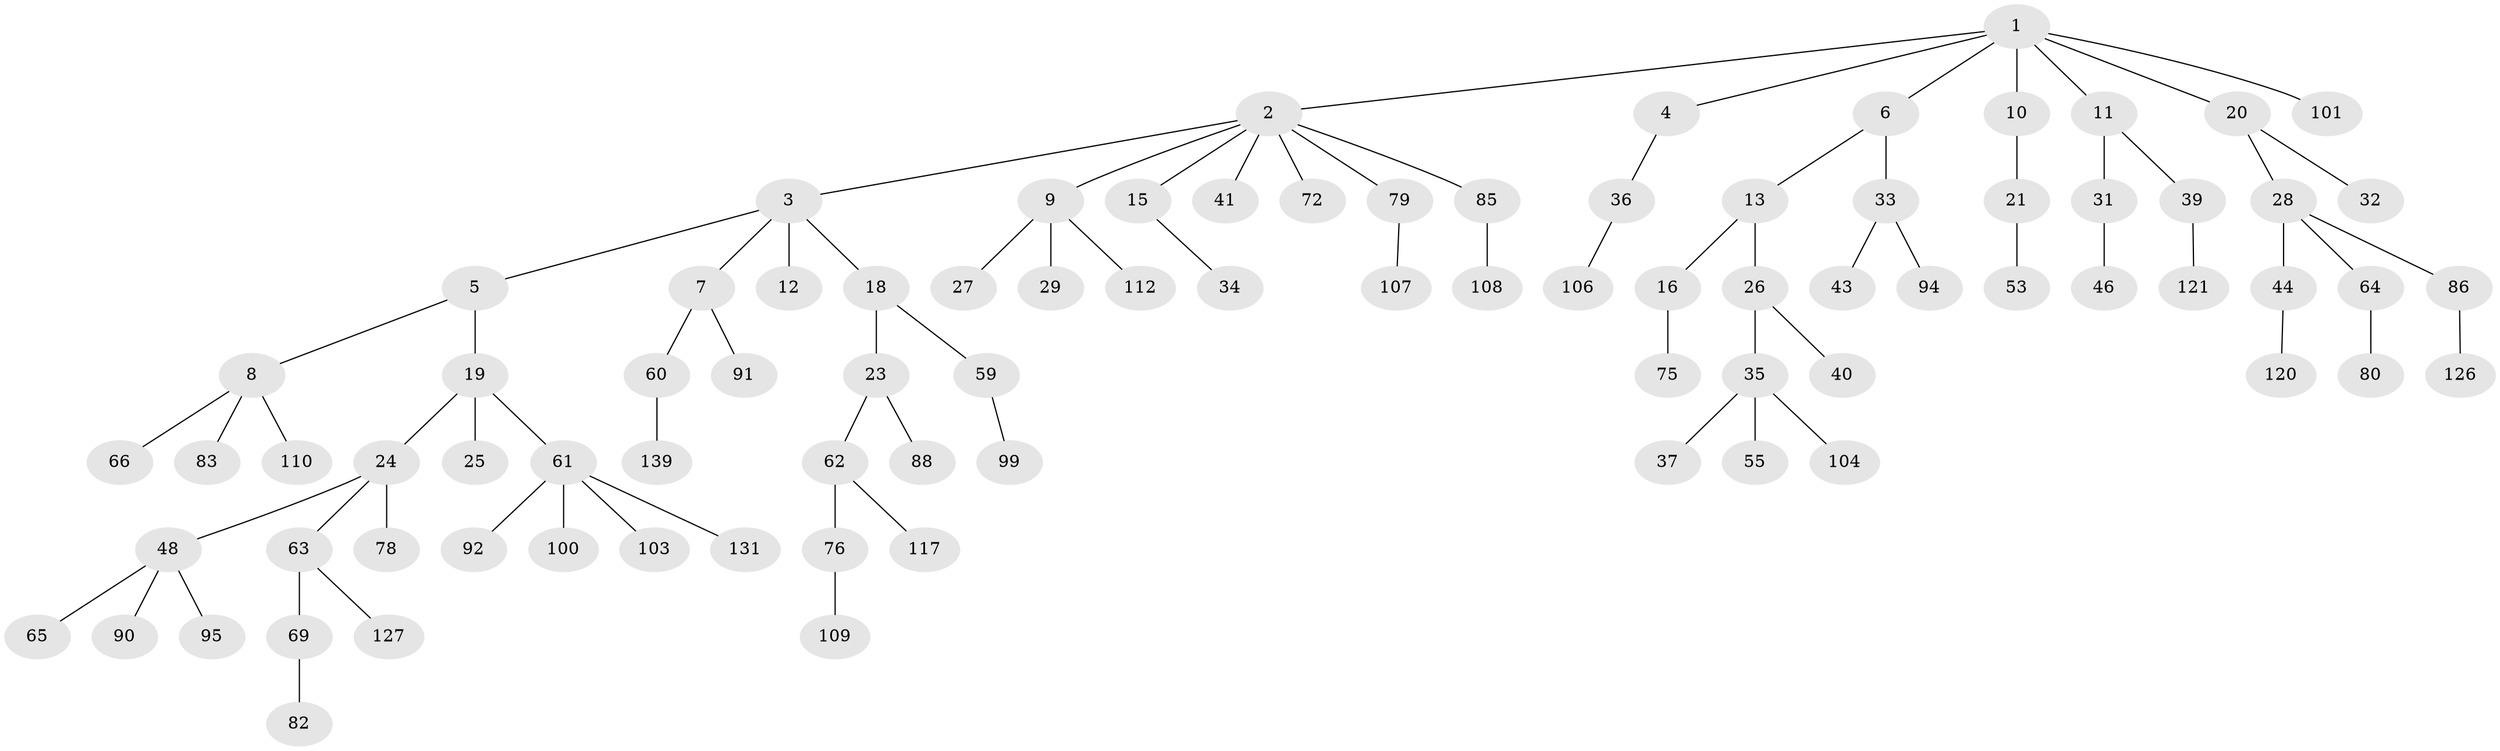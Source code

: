 // original degree distribution, {7: 0.007042253521126761, 8: 0.007042253521126761, 5: 0.02112676056338028, 2: 0.22535211267605634, 3: 0.13380281690140844, 4: 0.1056338028169014, 1: 0.5}
// Generated by graph-tools (version 1.1) at 2025/19/03/04/25 18:19:20]
// undirected, 85 vertices, 84 edges
graph export_dot {
graph [start="1"]
  node [color=gray90,style=filled];
  1;
  2;
  3;
  4;
  5;
  6;
  7 [super="+56+67"];
  8 [super="+49+102+45"];
  9 [super="+47+114+17"];
  10;
  11;
  12 [super="+97+57"];
  13 [super="+14+128"];
  15 [super="+22"];
  16 [super="+50"];
  18 [super="+52"];
  19;
  20 [super="+58"];
  21 [super="+77"];
  23;
  24;
  25;
  26;
  27 [super="+30+89"];
  28 [super="+38"];
  29 [super="+140+68"];
  31 [super="+54+70+42"];
  32 [super="+130"];
  33;
  34 [super="+73"];
  35;
  36;
  37;
  39;
  40 [super="+51+137+98"];
  41;
  43;
  44;
  46;
  48 [super="+87"];
  53;
  55;
  59;
  60;
  61 [super="+81"];
  62 [super="+84"];
  63;
  64;
  65;
  66;
  69;
  72;
  75;
  76 [super="+111+133+93"];
  78;
  79 [super="+142"];
  80 [super="+136"];
  82;
  83;
  85;
  86;
  88;
  90;
  91 [super="+141"];
  92;
  94;
  95;
  99;
  100;
  101;
  103;
  104;
  106 [super="+129"];
  107;
  108;
  109;
  110;
  112;
  117;
  120 [super="+123"];
  121;
  126;
  127;
  131;
  139;
  1 -- 2;
  1 -- 4;
  1 -- 6;
  1 -- 10;
  1 -- 11;
  1 -- 20;
  1 -- 101;
  2 -- 3;
  2 -- 9;
  2 -- 15;
  2 -- 41;
  2 -- 72;
  2 -- 79;
  2 -- 85;
  3 -- 5;
  3 -- 7;
  3 -- 12;
  3 -- 18;
  4 -- 36;
  5 -- 8;
  5 -- 19;
  6 -- 13;
  6 -- 33;
  7 -- 60;
  7 -- 91;
  8 -- 110;
  8 -- 66;
  8 -- 83;
  9 -- 112;
  9 -- 27;
  9 -- 29;
  10 -- 21;
  11 -- 31;
  11 -- 39;
  13 -- 26;
  13 -- 16;
  15 -- 34;
  16 -- 75;
  18 -- 23;
  18 -- 59;
  19 -- 24;
  19 -- 25;
  19 -- 61;
  20 -- 28;
  20 -- 32;
  21 -- 53;
  23 -- 62;
  23 -- 88;
  24 -- 48;
  24 -- 63;
  24 -- 78;
  26 -- 35;
  26 -- 40;
  28 -- 44;
  28 -- 64;
  28 -- 86;
  31 -- 46;
  33 -- 43;
  33 -- 94;
  35 -- 37;
  35 -- 55;
  35 -- 104;
  36 -- 106;
  39 -- 121;
  44 -- 120;
  48 -- 65;
  48 -- 95;
  48 -- 90;
  59 -- 99;
  60 -- 139;
  61 -- 92;
  61 -- 100;
  61 -- 103;
  61 -- 131;
  62 -- 76;
  62 -- 117;
  63 -- 69;
  63 -- 127;
  64 -- 80;
  69 -- 82;
  76 -- 109;
  79 -- 107;
  85 -- 108;
  86 -- 126;
}
